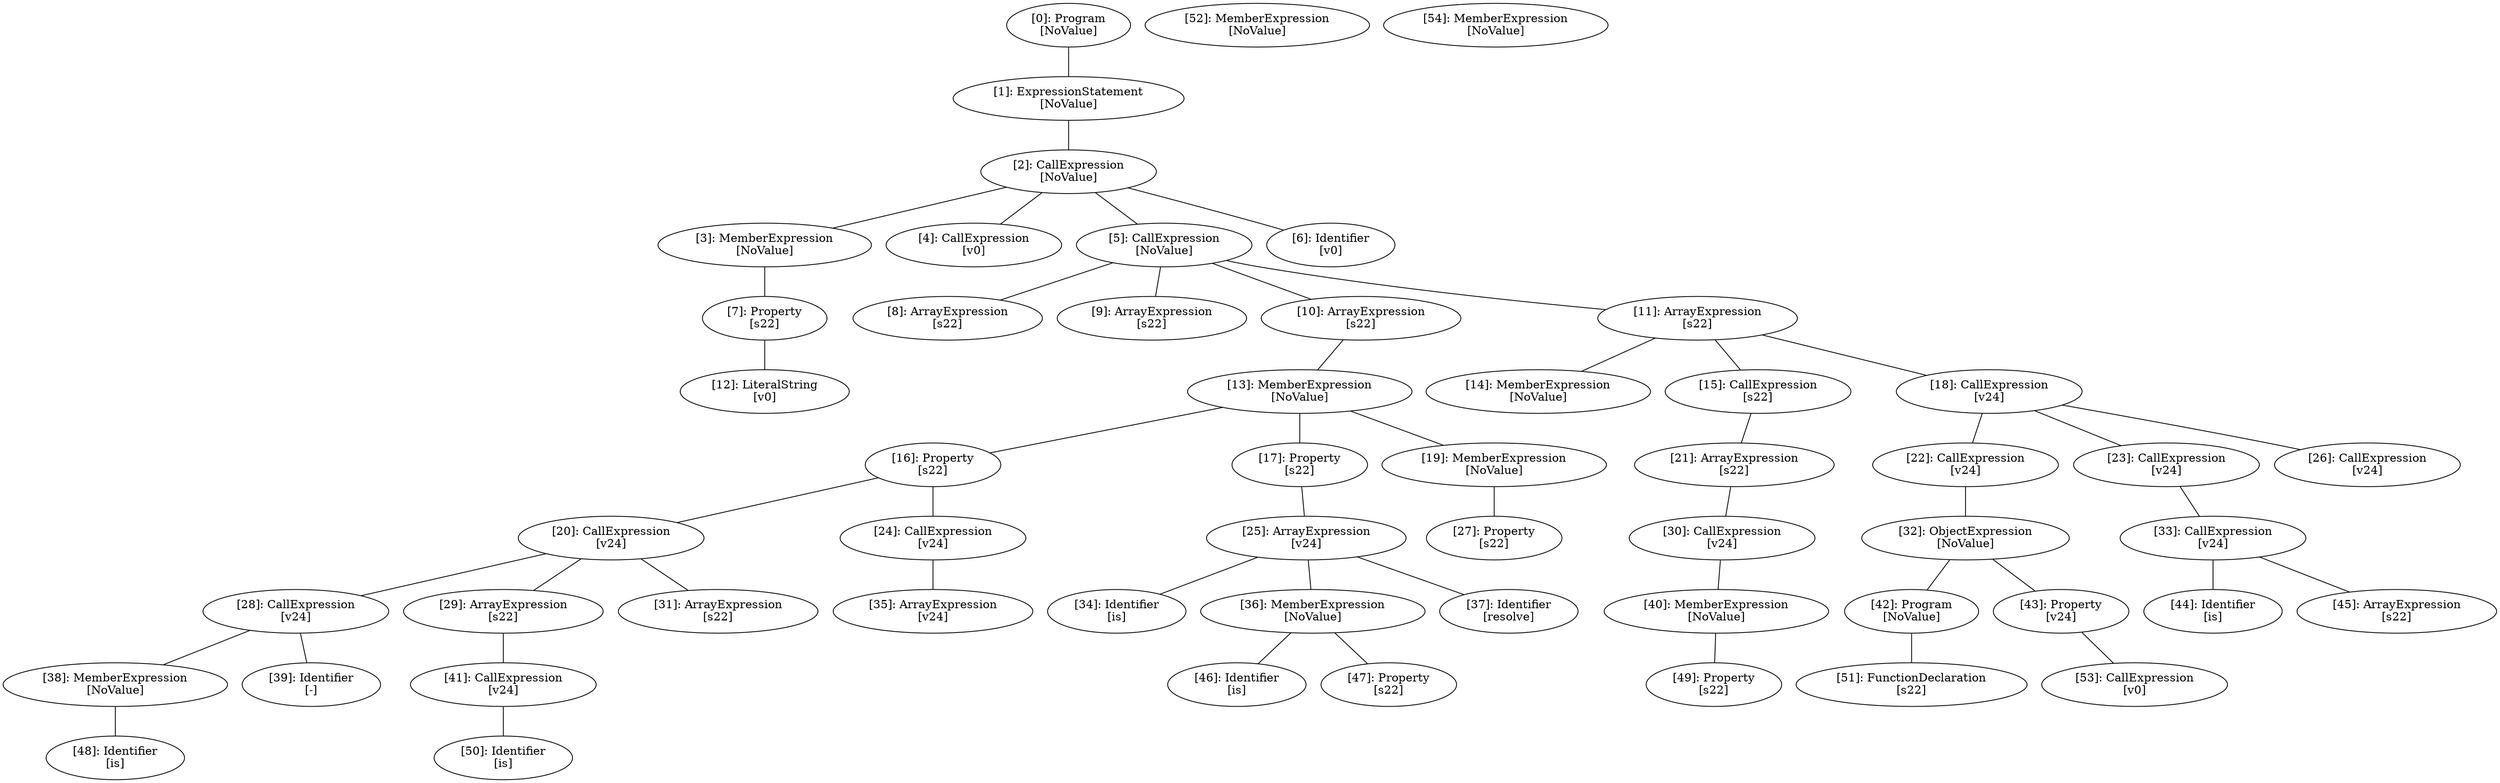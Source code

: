 // Result
graph {
	0 [label="[0]: Program
[NoValue]"]
	1 [label="[1]: ExpressionStatement
[NoValue]"]
	2 [label="[2]: CallExpression
[NoValue]"]
	3 [label="[3]: MemberExpression
[NoValue]"]
	4 [label="[4]: CallExpression
[v0]"]
	5 [label="[5]: CallExpression
[NoValue]"]
	6 [label="[6]: Identifier
[v0]"]
	7 [label="[7]: Property
[s22]"]
	8 [label="[8]: ArrayExpression
[s22]"]
	9 [label="[9]: ArrayExpression
[s22]"]
	10 [label="[10]: ArrayExpression
[s22]"]
	11 [label="[11]: ArrayExpression
[s22]"]
	12 [label="[12]: LiteralString
[v0]"]
	13 [label="[13]: MemberExpression
[NoValue]"]
	14 [label="[14]: MemberExpression
[NoValue]"]
	15 [label="[15]: CallExpression
[s22]"]
	16 [label="[16]: Property
[s22]"]
	17 [label="[17]: Property
[s22]"]
	18 [label="[18]: CallExpression
[v24]"]
	19 [label="[19]: MemberExpression
[NoValue]"]
	20 [label="[20]: CallExpression
[v24]"]
	21 [label="[21]: ArrayExpression
[s22]"]
	22 [label="[22]: CallExpression
[v24]"]
	23 [label="[23]: CallExpression
[v24]"]
	24 [label="[24]: CallExpression
[v24]"]
	25 [label="[25]: ArrayExpression
[v24]"]
	26 [label="[26]: CallExpression
[v24]"]
	27 [label="[27]: Property
[s22]"]
	28 [label="[28]: CallExpression
[v24]"]
	29 [label="[29]: ArrayExpression
[s22]"]
	30 [label="[30]: CallExpression
[v24]"]
	31 [label="[31]: ArrayExpression
[s22]"]
	32 [label="[32]: ObjectExpression
[NoValue]"]
	33 [label="[33]: CallExpression
[v24]"]
	34 [label="[34]: Identifier
[is]"]
	35 [label="[35]: ArrayExpression
[v24]"]
	36 [label="[36]: MemberExpression
[NoValue]"]
	37 [label="[37]: Identifier
[resolve]"]
	38 [label="[38]: MemberExpression
[NoValue]"]
	39 [label="[39]: Identifier
[-]"]
	40 [label="[40]: MemberExpression
[NoValue]"]
	41 [label="[41]: CallExpression
[v24]"]
	42 [label="[42]: Program
[NoValue]"]
	43 [label="[43]: Property
[v24]"]
	44 [label="[44]: Identifier
[is]"]
	45 [label="[45]: ArrayExpression
[s22]"]
	46 [label="[46]: Identifier
[is]"]
	47 [label="[47]: Property
[s22]"]
	48 [label="[48]: Identifier
[is]"]
	49 [label="[49]: Property
[s22]"]
	50 [label="[50]: Identifier
[is]"]
	51 [label="[51]: FunctionDeclaration
[s22]"]
	52 [label="[52]: MemberExpression
[NoValue]"]
	53 [label="[53]: CallExpression
[v0]"]
	54 [label="[54]: MemberExpression
[NoValue]"]
	0 -- 1
	1 -- 2
	2 -- 3
	2 -- 4
	2 -- 5
	2 -- 6
	3 -- 7
	5 -- 8
	5 -- 9
	5 -- 10
	5 -- 11
	7 -- 12
	10 -- 13
	11 -- 14
	11 -- 15
	11 -- 18
	13 -- 16
	13 -- 17
	13 -- 19
	15 -- 21
	16 -- 20
	16 -- 24
	17 -- 25
	18 -- 22
	18 -- 23
	18 -- 26
	19 -- 27
	20 -- 28
	20 -- 29
	20 -- 31
	21 -- 30
	22 -- 32
	23 -- 33
	24 -- 35
	25 -- 34
	25 -- 36
	25 -- 37
	28 -- 38
	28 -- 39
	29 -- 41
	30 -- 40
	32 -- 42
	32 -- 43
	33 -- 44
	33 -- 45
	36 -- 46
	36 -- 47
	38 -- 48
	40 -- 49
	41 -- 50
	42 -- 51
	43 -- 53
}
